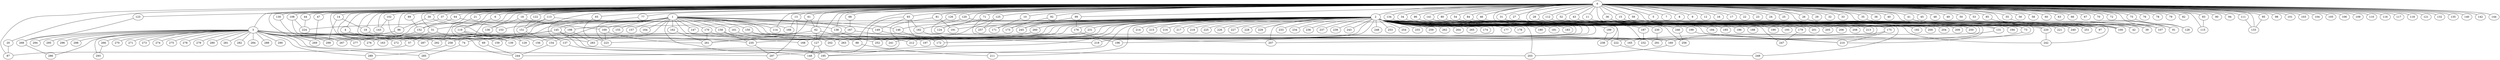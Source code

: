 
graph graphname {
    0 -- 1
0 -- 2
0 -- 3
0 -- 4
0 -- 5
0 -- 6
0 -- 7
0 -- 8
0 -- 9
0 -- 10
0 -- 11
0 -- 12
0 -- 13
0 -- 14
0 -- 15
0 -- 16
0 -- 17
0 -- 18
0 -- 19
0 -- 20
0 -- 21
0 -- 22
0 -- 23
0 -- 24
0 -- 25
0 -- 26
0 -- 27
0 -- 28
0 -- 29
0 -- 30
0 -- 31
0 -- 32
0 -- 33
0 -- 34
0 -- 35
0 -- 36
0 -- 37
0 -- 38
0 -- 39
0 -- 40
0 -- 41
0 -- 42
0 -- 43
0 -- 44
0 -- 45
0 -- 46
0 -- 47
0 -- 48
0 -- 49
0 -- 50
0 -- 51
0 -- 52
0 -- 53
0 -- 54
0 -- 55
0 -- 56
0 -- 57
0 -- 58
0 -- 59
0 -- 60
0 -- 61
0 -- 62
0 -- 63
0 -- 64
0 -- 65
0 -- 66
0 -- 67
0 -- 68
0 -- 69
0 -- 70
0 -- 71
0 -- 72
0 -- 73
0 -- 74
0 -- 75
0 -- 76
0 -- 77
0 -- 78
0 -- 79
0 -- 80
0 -- 81
0 -- 82
0 -- 83
0 -- 84
0 -- 85
0 -- 86
0 -- 87
0 -- 88
0 -- 89
0 -- 90
0 -- 91
0 -- 92
0 -- 93
0 -- 94
0 -- 95
0 -- 96
0 -- 97
0 -- 98
0 -- 99
0 -- 100
0 -- 101
0 -- 102
0 -- 103
0 -- 104
0 -- 105
0 -- 106
0 -- 107
0 -- 108
0 -- 109
0 -- 110
0 -- 111
0 -- 112
0 -- 113
0 -- 114
0 -- 115
0 -- 116
0 -- 117
0 -- 118
0 -- 119
0 -- 120
0 -- 121
0 -- 122
0 -- 123
0 -- 124
0 -- 125
0 -- 126
0 -- 127
0 -- 128
0 -- 129
0 -- 130
0 -- 131
0 -- 132
0 -- 133
0 -- 134
0 -- 135
0 -- 136
0 -- 137
0 -- 138
0 -- 139
0 -- 140
0 -- 141
0 -- 142
0 -- 143
0 -- 144
0 -- 292
1 -- 145
1 -- 146
1 -- 147
1 -- 148
1 -- 149
1 -- 150
1 -- 151
1 -- 152
1 -- 153
1 -- 154
1 -- 155
1 -- 156
1 -- 157
1 -- 158
1 -- 159
1 -- 160
1 -- 161
1 -- 162
1 -- 163
1 -- 164
1 -- 165
1 -- 166
1 -- 167
1 -- 168
1 -- 169
1 -- 170
1 -- 51
1 -- 114
2 -- 171
2 -- 172
2 -- 173
2 -- 174
2 -- 175
2 -- 176
2 -- 177
2 -- 178
2 -- 179
2 -- 180
2 -- 181
2 -- 182
2 -- 183
2 -- 184
2 -- 185
2 -- 186
2 -- 187
2 -- 188
2 -- 189
2 -- 190
2 -- 191
2 -- 192
2 -- 193
2 -- 194
2 -- 195
2 -- 196
2 -- 197
2 -- 198
2 -- 199
2 -- 200
2 -- 201
2 -- 202
2 -- 203
2 -- 204
2 -- 205
2 -- 206
2 -- 207
2 -- 208
2 -- 209
2 -- 210
2 -- 211
2 -- 212
2 -- 213
2 -- 214
2 -- 215
2 -- 216
2 -- 217
2 -- 218
2 -- 219
2 -- 220
2 -- 221
2 -- 222
2 -- 223
2 -- 224
2 -- 225
2 -- 226
2 -- 227
2 -- 228
2 -- 229
2 -- 230
2 -- 231
2 -- 232
2 -- 233
2 -- 234
2 -- 235
2 -- 236
2 -- 237
2 -- 238
2 -- 239
2 -- 240
2 -- 241
2 -- 242
2 -- 243
2 -- 244
2 -- 245
2 -- 246
2 -- 247
2 -- 248
2 -- 249
2 -- 250
2 -- 251
2 -- 252
2 -- 253
2 -- 254
2 -- 255
2 -- 256
2 -- 257
2 -- 258
2 -- 259
2 -- 260
2 -- 261
2 -- 262
2 -- 263
2 -- 264
2 -- 265
3 -- 266
3 -- 267
3 -- 268
3 -- 269
3 -- 270
3 -- 271
3 -- 272
3 -- 273
3 -- 274
3 -- 275
3 -- 276
3 -- 277
3 -- 278
3 -- 279
3 -- 280
3 -- 281
3 -- 282
3 -- 283
3 -- 284
3 -- 285
3 -- 286
3 -- 287
3 -- 288
3 -- 289
3 -- 290
3 -- 291
3 -- 292
3 -- 293
3 -- 294
3 -- 295
3 -- 296
3 -- 297
3 -- 298
3 -- 299
3 -- 235
3 -- 163
4 -- 74
4 -- 244
6 -- 119
10 -- 171
11 -- 240
13 -- 297
13 -- 166
14 -- 19
14 -- 299
15 -- 97
15 -- 242
18 -- 169
18 -- 136
19 -- 159
20 -- 87
21 -- 139
26 -- 42
27 -- 194
28 -- 73
30 -- 235
30 -- 96
31 -- 194
31 -- 131
34 -- 192
35 -- 39
36 -- 251
36 -- 100
37 -- 277
37 -- 153
41 -- 107
43 -- 240
43 -- 221
44 -- 224
46 -- 210
47 -- 269
51 -- 159
51 -- 57
52 -- 220
54 -- 250
55 -- 91
57 -- 87
59 -- 100
61 -- 261
61 -- 62
62 -- 127
62 -- 88
62 -- 74
64 -- 198
64 -- 152
65 -- 223
68 -- 167
69 -- 244
71 -- 160
71 -- 124
73 -- 160
74 -- 285
75 -- 128
77 -- 223
80 -- 209
81 -- 195
81 -- 191
83 -- 115
84 -- 160
85 -- 91
86 -- 200
88 -- 211
89 -- 152
92 -- 173
93 -- 148
93 -- 172
93 -- 182
93 -- 149
95 -- 133
96 -- 267
99 -- 176
99 -- 245
102 -- 143
102 -- 139
108 -- 224
108 -- 258
111 -- 133
112 -- 291
113 -- 129
113 -- 151
113 -- 138
119 -- 129
119 -- 139
119 -- 156
120 -- 146
120 -- 222
122 -- 151
123 -- 268
125 -- 283
125 -- 257
126 -- 207
127 -- 195
127 -- 148
130 -- 258
131 -- 165
134 -- 175
137 -- 195
138 -- 252
141 -- 204
145 -- 272
145 -- 203
145 -- 258
145 -- 195
146 -- 172
149 -- 219
150 -- 222
150 -- 212
151 -- 154
152 -- 276
154 -- 244
158 -- 235
158 -- 241
160 -- 203
161 -- 263
162 -- 261
167 -- 197
167 -- 168
169 -- 223
169 -- 261
170 -- 261
170 -- 202
175 -- 210
175 -- 207
176 -- 196
179 -- 247
182 -- 297
187 -- 232
189 -- 238
198 -- 287
198 -- 283
199 -- 210
220 -- 242
222 -- 249
230 -- 291
231 -- 235
235 -- 297
246 -- 256
258 -- 289
260 -- 292
266 -- 293
268 -- 286

}
